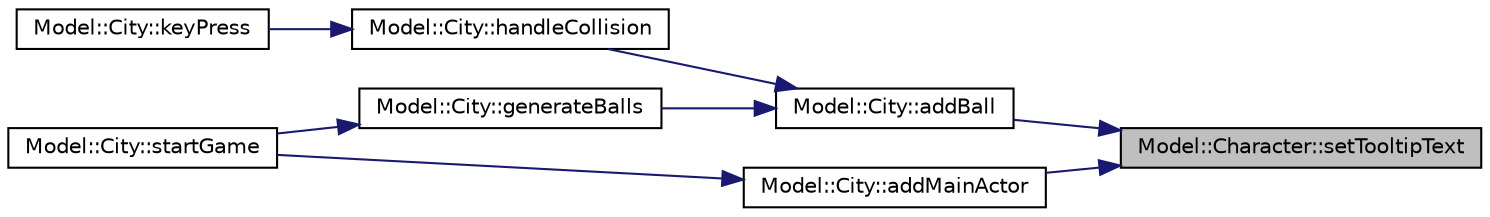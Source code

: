 digraph "Model::Character::setTooltipText"
{
 // LATEX_PDF_SIZE
  edge [fontname="Helvetica",fontsize="10",labelfontname="Helvetica",labelfontsize="10"];
  node [fontname="Helvetica",fontsize="10",shape=record];
  rankdir="RL";
  Node1 [label="Model::Character::setTooltipText",height=0.2,width=0.4,color="black", fillcolor="grey75", style="filled", fontcolor="black",tooltip="set tooltip text for use when hovering over the item"];
  Node1 -> Node2 [dir="back",color="midnightblue",fontsize="10",style="solid",fontname="Helvetica"];
  Node2 [label="Model::City::addBall",height=0.2,width=0.4,color="black", fillcolor="white", style="filled",URL="$class_model_1_1_city.html#ae21a0b4682f5c1b74de58adefa2c2057",tooltip="Add new pokemon ball to city's map."];
  Node2 -> Node3 [dir="back",color="midnightblue",fontsize="10",style="solid",fontname="Helvetica"];
  Node3 [label="Model::City::generateBalls",height=0.2,width=0.4,color="black", fillcolor="white", style="filled",URL="$class_model_1_1_city.html#adc1a36909ed348b5f286d8a035a31b8d",tooltip="Generate initial balls into city's map."];
  Node3 -> Node4 [dir="back",color="midnightblue",fontsize="10",style="solid",fontname="Helvetica"];
  Node4 [label="Model::City::startGame",height=0.2,width=0.4,color="black", fillcolor="white", style="filled",URL="$class_model_1_1_city.html#a2f35ab582f2b0742cd13c3ed9b8ba6fa",tooltip="startGame"];
  Node2 -> Node5 [dir="back",color="midnightblue",fontsize="10",style="solid",fontname="Helvetica"];
  Node5 [label="Model::City::handleCollision",height=0.2,width=0.4,color="black", fillcolor="white", style="filled",URL="$class_model_1_1_city.html#a938f1d2c7854b0659ebd089a740662d0",tooltip="Handle event when player catches a pokemon ball."];
  Node5 -> Node6 [dir="back",color="midnightblue",fontsize="10",style="solid",fontname="Helvetica"];
  Node6 [label="Model::City::keyPress",height=0.2,width=0.4,color="black", fillcolor="white", style="filled",URL="$class_model_1_1_city.html#aed16c5162f7695a6304754702244101b",tooltip="keyPress"];
  Node1 -> Node7 [dir="back",color="midnightblue",fontsize="10",style="solid",fontname="Helvetica"];
  Node7 [label="Model::City::addMainActor",height=0.2,width=0.4,color="black", fillcolor="white", style="filled",URL="$class_model_1_1_city.html#a8f91f42c7dfa8059773373f123601b7c",tooltip="Add new main player to city's map."];
  Node7 -> Node4 [dir="back",color="midnightblue",fontsize="10",style="solid",fontname="Helvetica"];
}
